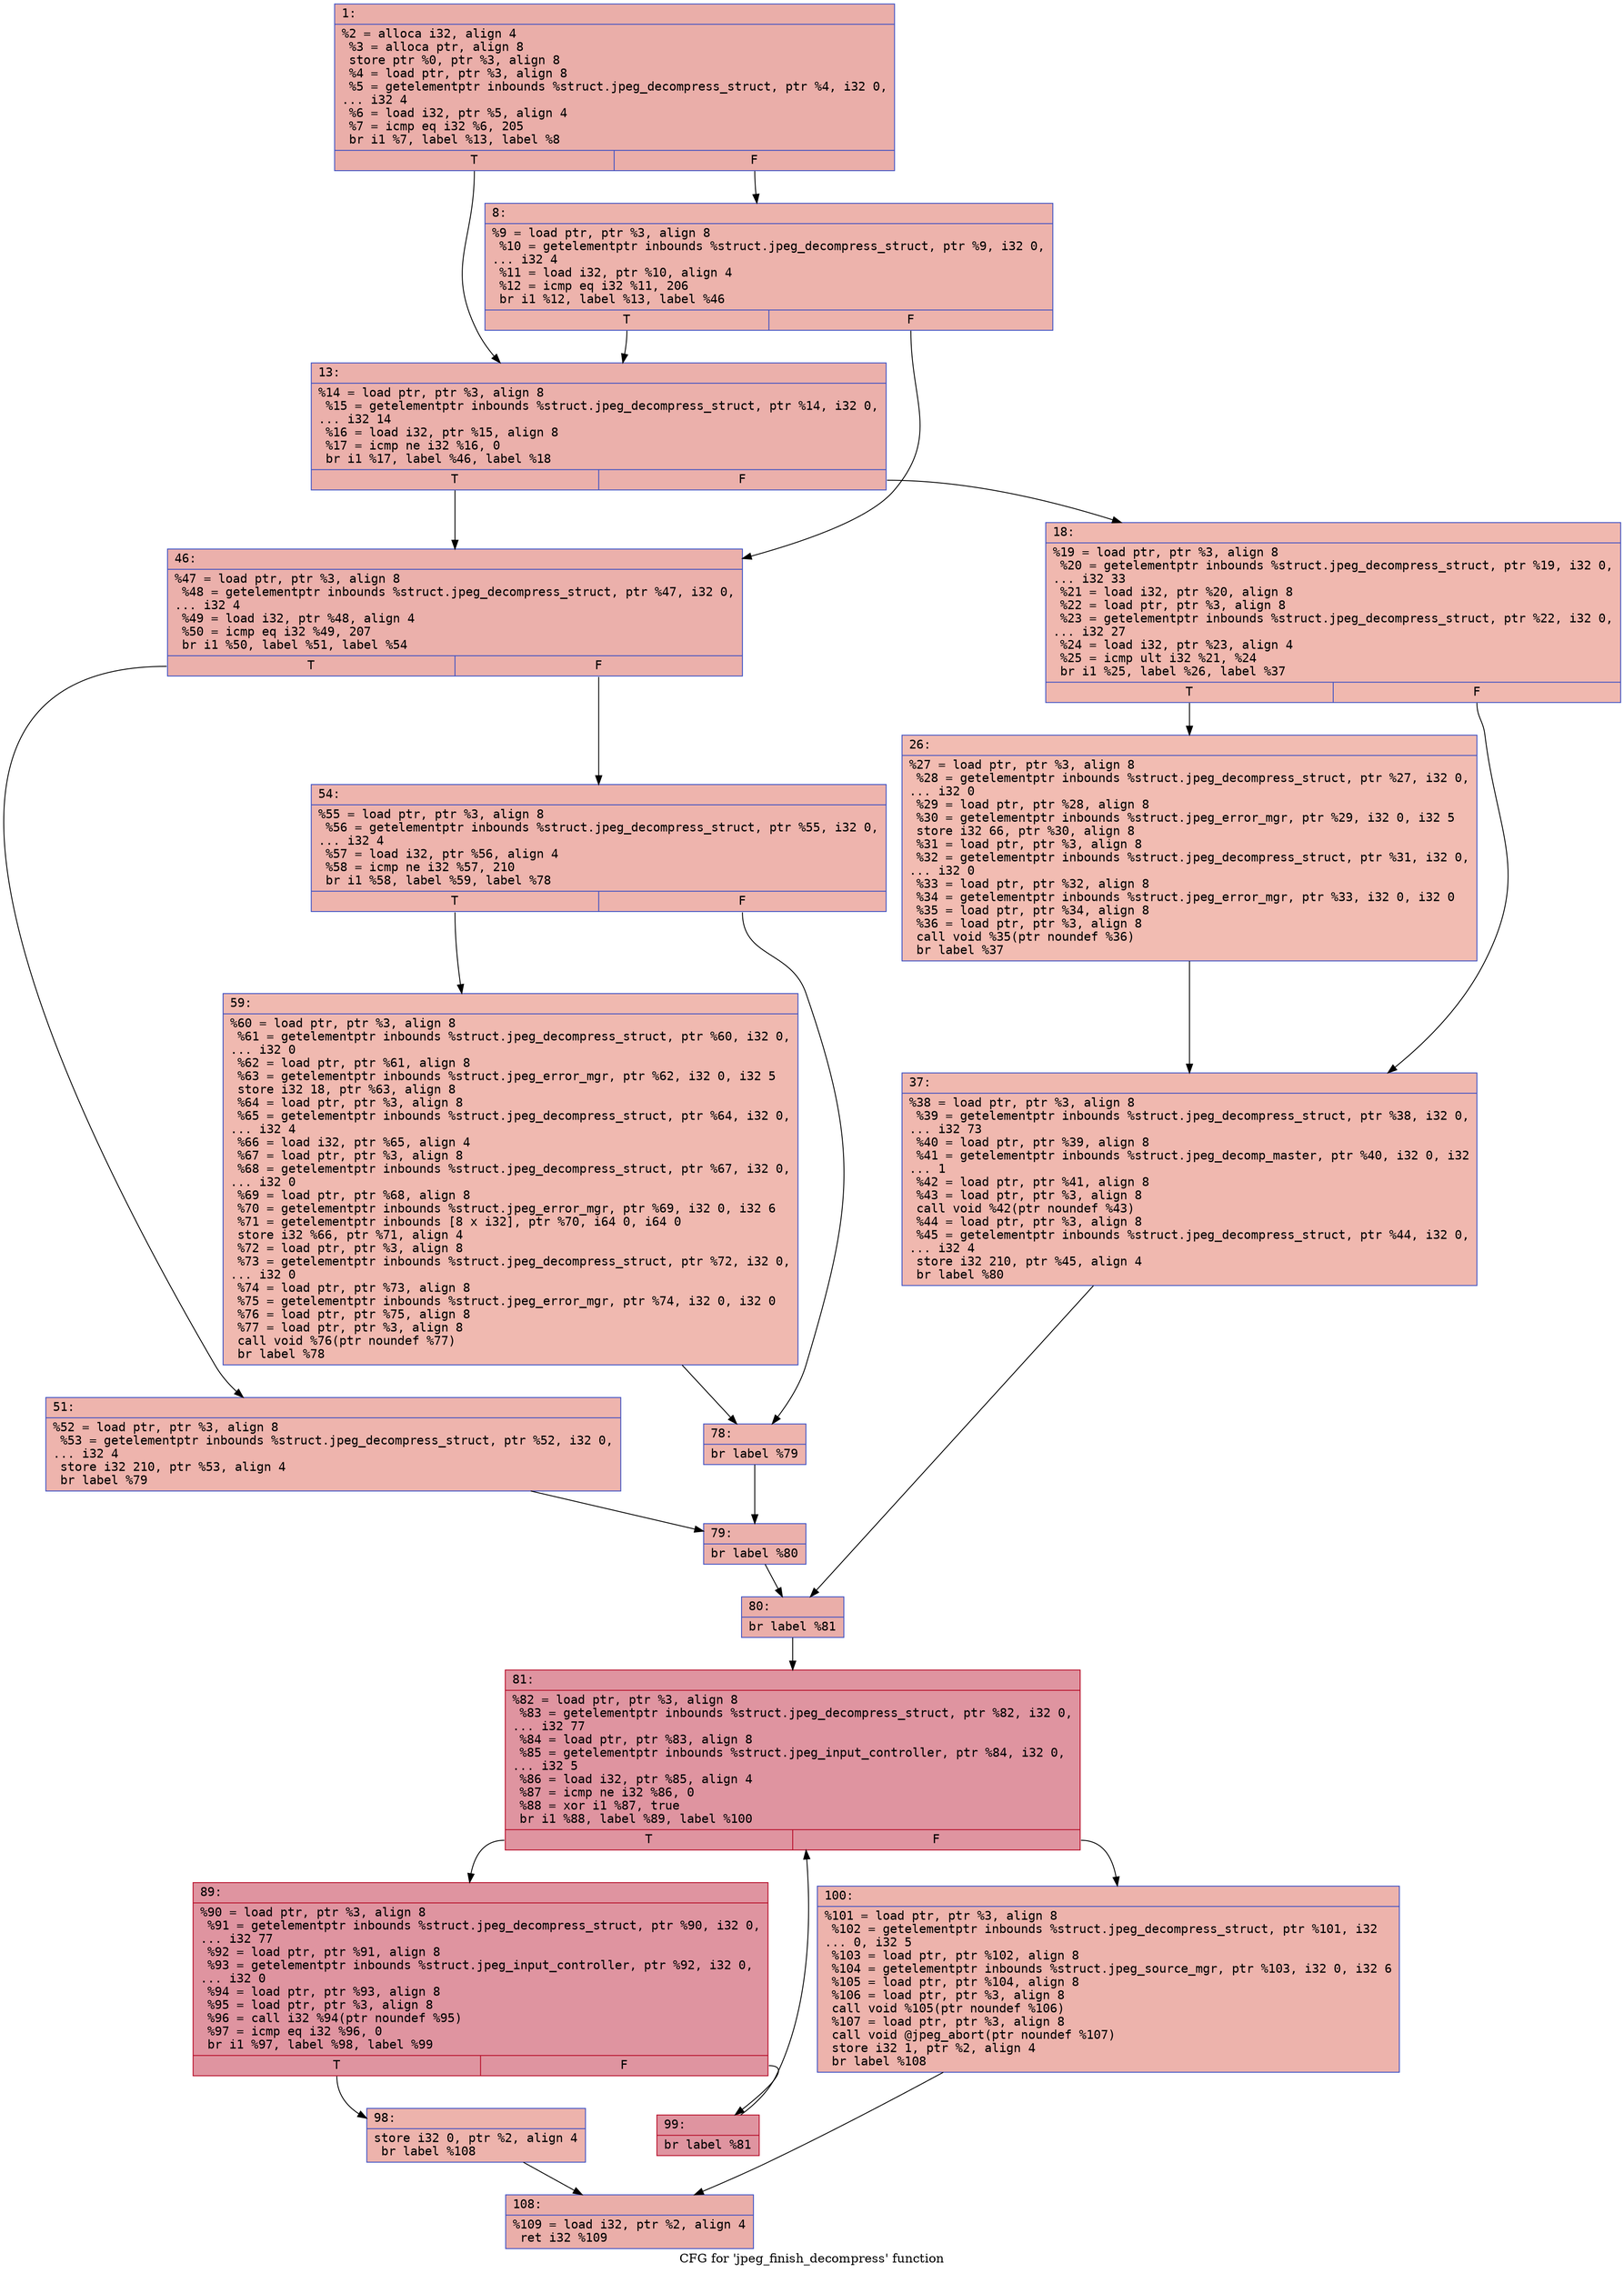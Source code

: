 digraph "CFG for 'jpeg_finish_decompress' function" {
	label="CFG for 'jpeg_finish_decompress' function";

	Node0x6000013cfb10 [shape=record,color="#3d50c3ff", style=filled, fillcolor="#d0473d70" fontname="Courier",label="{1:\l|  %2 = alloca i32, align 4\l  %3 = alloca ptr, align 8\l  store ptr %0, ptr %3, align 8\l  %4 = load ptr, ptr %3, align 8\l  %5 = getelementptr inbounds %struct.jpeg_decompress_struct, ptr %4, i32 0,\l... i32 4\l  %6 = load i32, ptr %5, align 4\l  %7 = icmp eq i32 %6, 205\l  br i1 %7, label %13, label %8\l|{<s0>T|<s1>F}}"];
	Node0x6000013cfb10:s0 -> Node0x6000013cfbb0[tooltip="1 -> 13\nProbability 50.00%" ];
	Node0x6000013cfb10:s1 -> Node0x6000013cfb60[tooltip="1 -> 8\nProbability 50.00%" ];
	Node0x6000013cfb60 [shape=record,color="#3d50c3ff", style=filled, fillcolor="#d6524470" fontname="Courier",label="{8:\l|  %9 = load ptr, ptr %3, align 8\l  %10 = getelementptr inbounds %struct.jpeg_decompress_struct, ptr %9, i32 0,\l... i32 4\l  %11 = load i32, ptr %10, align 4\l  %12 = icmp eq i32 %11, 206\l  br i1 %12, label %13, label %46\l|{<s0>T|<s1>F}}"];
	Node0x6000013cfb60:s0 -> Node0x6000013cfbb0[tooltip="8 -> 13\nProbability 50.00%" ];
	Node0x6000013cfb60:s1 -> Node0x6000013cfcf0[tooltip="8 -> 46\nProbability 50.00%" ];
	Node0x6000013cfbb0 [shape=record,color="#3d50c3ff", style=filled, fillcolor="#d24b4070" fontname="Courier",label="{13:\l|  %14 = load ptr, ptr %3, align 8\l  %15 = getelementptr inbounds %struct.jpeg_decompress_struct, ptr %14, i32 0,\l... i32 14\l  %16 = load i32, ptr %15, align 8\l  %17 = icmp ne i32 %16, 0\l  br i1 %17, label %46, label %18\l|{<s0>T|<s1>F}}"];
	Node0x6000013cfbb0:s0 -> Node0x6000013cfcf0[tooltip="13 -> 46\nProbability 62.50%" ];
	Node0x6000013cfbb0:s1 -> Node0x6000013cfc00[tooltip="13 -> 18\nProbability 37.50%" ];
	Node0x6000013cfc00 [shape=record,color="#3d50c3ff", style=filled, fillcolor="#dc5d4a70" fontname="Courier",label="{18:\l|  %19 = load ptr, ptr %3, align 8\l  %20 = getelementptr inbounds %struct.jpeg_decompress_struct, ptr %19, i32 0,\l... i32 33\l  %21 = load i32, ptr %20, align 8\l  %22 = load ptr, ptr %3, align 8\l  %23 = getelementptr inbounds %struct.jpeg_decompress_struct, ptr %22, i32 0,\l... i32 27\l  %24 = load i32, ptr %23, align 4\l  %25 = icmp ult i32 %21, %24\l  br i1 %25, label %26, label %37\l|{<s0>T|<s1>F}}"];
	Node0x6000013cfc00:s0 -> Node0x6000013cfc50[tooltip="18 -> 26\nProbability 50.00%" ];
	Node0x6000013cfc00:s1 -> Node0x6000013cfca0[tooltip="18 -> 37\nProbability 50.00%" ];
	Node0x6000013cfc50 [shape=record,color="#3d50c3ff", style=filled, fillcolor="#e1675170" fontname="Courier",label="{26:\l|  %27 = load ptr, ptr %3, align 8\l  %28 = getelementptr inbounds %struct.jpeg_decompress_struct, ptr %27, i32 0,\l... i32 0\l  %29 = load ptr, ptr %28, align 8\l  %30 = getelementptr inbounds %struct.jpeg_error_mgr, ptr %29, i32 0, i32 5\l  store i32 66, ptr %30, align 8\l  %31 = load ptr, ptr %3, align 8\l  %32 = getelementptr inbounds %struct.jpeg_decompress_struct, ptr %31, i32 0,\l... i32 0\l  %33 = load ptr, ptr %32, align 8\l  %34 = getelementptr inbounds %struct.jpeg_error_mgr, ptr %33, i32 0, i32 0\l  %35 = load ptr, ptr %34, align 8\l  %36 = load ptr, ptr %3, align 8\l  call void %35(ptr noundef %36)\l  br label %37\l}"];
	Node0x6000013cfc50 -> Node0x6000013cfca0[tooltip="26 -> 37\nProbability 100.00%" ];
	Node0x6000013cfca0 [shape=record,color="#3d50c3ff", style=filled, fillcolor="#dc5d4a70" fontname="Courier",label="{37:\l|  %38 = load ptr, ptr %3, align 8\l  %39 = getelementptr inbounds %struct.jpeg_decompress_struct, ptr %38, i32 0,\l... i32 73\l  %40 = load ptr, ptr %39, align 8\l  %41 = getelementptr inbounds %struct.jpeg_decomp_master, ptr %40, i32 0, i32\l... 1\l  %42 = load ptr, ptr %41, align 8\l  %43 = load ptr, ptr %3, align 8\l  call void %42(ptr noundef %43)\l  %44 = load ptr, ptr %3, align 8\l  %45 = getelementptr inbounds %struct.jpeg_decompress_struct, ptr %44, i32 0,\l... i32 4\l  store i32 210, ptr %45, align 4\l  br label %80\l}"];
	Node0x6000013cfca0 -> Node0x6000013cfed0[tooltip="37 -> 80\nProbability 100.00%" ];
	Node0x6000013cfcf0 [shape=record,color="#3d50c3ff", style=filled, fillcolor="#d24b4070" fontname="Courier",label="{46:\l|  %47 = load ptr, ptr %3, align 8\l  %48 = getelementptr inbounds %struct.jpeg_decompress_struct, ptr %47, i32 0,\l... i32 4\l  %49 = load i32, ptr %48, align 4\l  %50 = icmp eq i32 %49, 207\l  br i1 %50, label %51, label %54\l|{<s0>T|<s1>F}}"];
	Node0x6000013cfcf0:s0 -> Node0x6000013cfd40[tooltip="46 -> 51\nProbability 50.00%" ];
	Node0x6000013cfcf0:s1 -> Node0x6000013cfd90[tooltip="46 -> 54\nProbability 50.00%" ];
	Node0x6000013cfd40 [shape=record,color="#3d50c3ff", style=filled, fillcolor="#d8564670" fontname="Courier",label="{51:\l|  %52 = load ptr, ptr %3, align 8\l  %53 = getelementptr inbounds %struct.jpeg_decompress_struct, ptr %52, i32 0,\l... i32 4\l  store i32 210, ptr %53, align 4\l  br label %79\l}"];
	Node0x6000013cfd40 -> Node0x6000013cfe80[tooltip="51 -> 79\nProbability 100.00%" ];
	Node0x6000013cfd90 [shape=record,color="#3d50c3ff", style=filled, fillcolor="#d8564670" fontname="Courier",label="{54:\l|  %55 = load ptr, ptr %3, align 8\l  %56 = getelementptr inbounds %struct.jpeg_decompress_struct, ptr %55, i32 0,\l... i32 4\l  %57 = load i32, ptr %56, align 4\l  %58 = icmp ne i32 %57, 210\l  br i1 %58, label %59, label %78\l|{<s0>T|<s1>F}}"];
	Node0x6000013cfd90:s0 -> Node0x6000013cfde0[tooltip="54 -> 59\nProbability 50.00%" ];
	Node0x6000013cfd90:s1 -> Node0x6000013cfe30[tooltip="54 -> 78\nProbability 50.00%" ];
	Node0x6000013cfde0 [shape=record,color="#3d50c3ff", style=filled, fillcolor="#de614d70" fontname="Courier",label="{59:\l|  %60 = load ptr, ptr %3, align 8\l  %61 = getelementptr inbounds %struct.jpeg_decompress_struct, ptr %60, i32 0,\l... i32 0\l  %62 = load ptr, ptr %61, align 8\l  %63 = getelementptr inbounds %struct.jpeg_error_mgr, ptr %62, i32 0, i32 5\l  store i32 18, ptr %63, align 8\l  %64 = load ptr, ptr %3, align 8\l  %65 = getelementptr inbounds %struct.jpeg_decompress_struct, ptr %64, i32 0,\l... i32 4\l  %66 = load i32, ptr %65, align 4\l  %67 = load ptr, ptr %3, align 8\l  %68 = getelementptr inbounds %struct.jpeg_decompress_struct, ptr %67, i32 0,\l... i32 0\l  %69 = load ptr, ptr %68, align 8\l  %70 = getelementptr inbounds %struct.jpeg_error_mgr, ptr %69, i32 0, i32 6\l  %71 = getelementptr inbounds [8 x i32], ptr %70, i64 0, i64 0\l  store i32 %66, ptr %71, align 4\l  %72 = load ptr, ptr %3, align 8\l  %73 = getelementptr inbounds %struct.jpeg_decompress_struct, ptr %72, i32 0,\l... i32 0\l  %74 = load ptr, ptr %73, align 8\l  %75 = getelementptr inbounds %struct.jpeg_error_mgr, ptr %74, i32 0, i32 0\l  %76 = load ptr, ptr %75, align 8\l  %77 = load ptr, ptr %3, align 8\l  call void %76(ptr noundef %77)\l  br label %78\l}"];
	Node0x6000013cfde0 -> Node0x6000013cfe30[tooltip="59 -> 78\nProbability 100.00%" ];
	Node0x6000013cfe30 [shape=record,color="#3d50c3ff", style=filled, fillcolor="#d8564670" fontname="Courier",label="{78:\l|  br label %79\l}"];
	Node0x6000013cfe30 -> Node0x6000013cfe80[tooltip="78 -> 79\nProbability 100.00%" ];
	Node0x6000013cfe80 [shape=record,color="#3d50c3ff", style=filled, fillcolor="#d24b4070" fontname="Courier",label="{79:\l|  br label %80\l}"];
	Node0x6000013cfe80 -> Node0x6000013cfed0[tooltip="79 -> 80\nProbability 100.00%" ];
	Node0x6000013cfed0 [shape=record,color="#3d50c3ff", style=filled, fillcolor="#d0473d70" fontname="Courier",label="{80:\l|  br label %81\l}"];
	Node0x6000013cfed0 -> Node0x6000013cff20[tooltip="80 -> 81\nProbability 100.00%" ];
	Node0x6000013cff20 [shape=record,color="#b70d28ff", style=filled, fillcolor="#b70d2870" fontname="Courier",label="{81:\l|  %82 = load ptr, ptr %3, align 8\l  %83 = getelementptr inbounds %struct.jpeg_decompress_struct, ptr %82, i32 0,\l... i32 77\l  %84 = load ptr, ptr %83, align 8\l  %85 = getelementptr inbounds %struct.jpeg_input_controller, ptr %84, i32 0,\l... i32 5\l  %86 = load i32, ptr %85, align 4\l  %87 = icmp ne i32 %86, 0\l  %88 = xor i1 %87, true\l  br i1 %88, label %89, label %100\l|{<s0>T|<s1>F}}"];
	Node0x6000013cff20:s0 -> Node0x6000013cff70[tooltip="81 -> 89\nProbability 96.88%" ];
	Node0x6000013cff20:s1 -> Node0x6000013c80a0[tooltip="81 -> 100\nProbability 3.12%" ];
	Node0x6000013cff70 [shape=record,color="#b70d28ff", style=filled, fillcolor="#b70d2870" fontname="Courier",label="{89:\l|  %90 = load ptr, ptr %3, align 8\l  %91 = getelementptr inbounds %struct.jpeg_decompress_struct, ptr %90, i32 0,\l... i32 77\l  %92 = load ptr, ptr %91, align 8\l  %93 = getelementptr inbounds %struct.jpeg_input_controller, ptr %92, i32 0,\l... i32 0\l  %94 = load ptr, ptr %93, align 8\l  %95 = load ptr, ptr %3, align 8\l  %96 = call i32 %94(ptr noundef %95)\l  %97 = icmp eq i32 %96, 0\l  br i1 %97, label %98, label %99\l|{<s0>T|<s1>F}}"];
	Node0x6000013cff70:s0 -> Node0x6000013c8000[tooltip="89 -> 98\nProbability 3.12%" ];
	Node0x6000013cff70:s1 -> Node0x6000013c8050[tooltip="89 -> 99\nProbability 96.88%" ];
	Node0x6000013c8000 [shape=record,color="#3d50c3ff", style=filled, fillcolor="#d6524470" fontname="Courier",label="{98:\l|  store i32 0, ptr %2, align 4\l  br label %108\l}"];
	Node0x6000013c8000 -> Node0x6000013c80f0[tooltip="98 -> 108\nProbability 100.00%" ];
	Node0x6000013c8050 [shape=record,color="#b70d28ff", style=filled, fillcolor="#b70d2870" fontname="Courier",label="{99:\l|  br label %81\l}"];
	Node0x6000013c8050 -> Node0x6000013cff20[tooltip="99 -> 81\nProbability 100.00%" ];
	Node0x6000013c80a0 [shape=record,color="#3d50c3ff", style=filled, fillcolor="#d6524470" fontname="Courier",label="{100:\l|  %101 = load ptr, ptr %3, align 8\l  %102 = getelementptr inbounds %struct.jpeg_decompress_struct, ptr %101, i32\l... 0, i32 5\l  %103 = load ptr, ptr %102, align 8\l  %104 = getelementptr inbounds %struct.jpeg_source_mgr, ptr %103, i32 0, i32 6\l  %105 = load ptr, ptr %104, align 8\l  %106 = load ptr, ptr %3, align 8\l  call void %105(ptr noundef %106)\l  %107 = load ptr, ptr %3, align 8\l  call void @jpeg_abort(ptr noundef %107)\l  store i32 1, ptr %2, align 4\l  br label %108\l}"];
	Node0x6000013c80a0 -> Node0x6000013c80f0[tooltip="100 -> 108\nProbability 100.00%" ];
	Node0x6000013c80f0 [shape=record,color="#3d50c3ff", style=filled, fillcolor="#d0473d70" fontname="Courier",label="{108:\l|  %109 = load i32, ptr %2, align 4\l  ret i32 %109\l}"];
}
